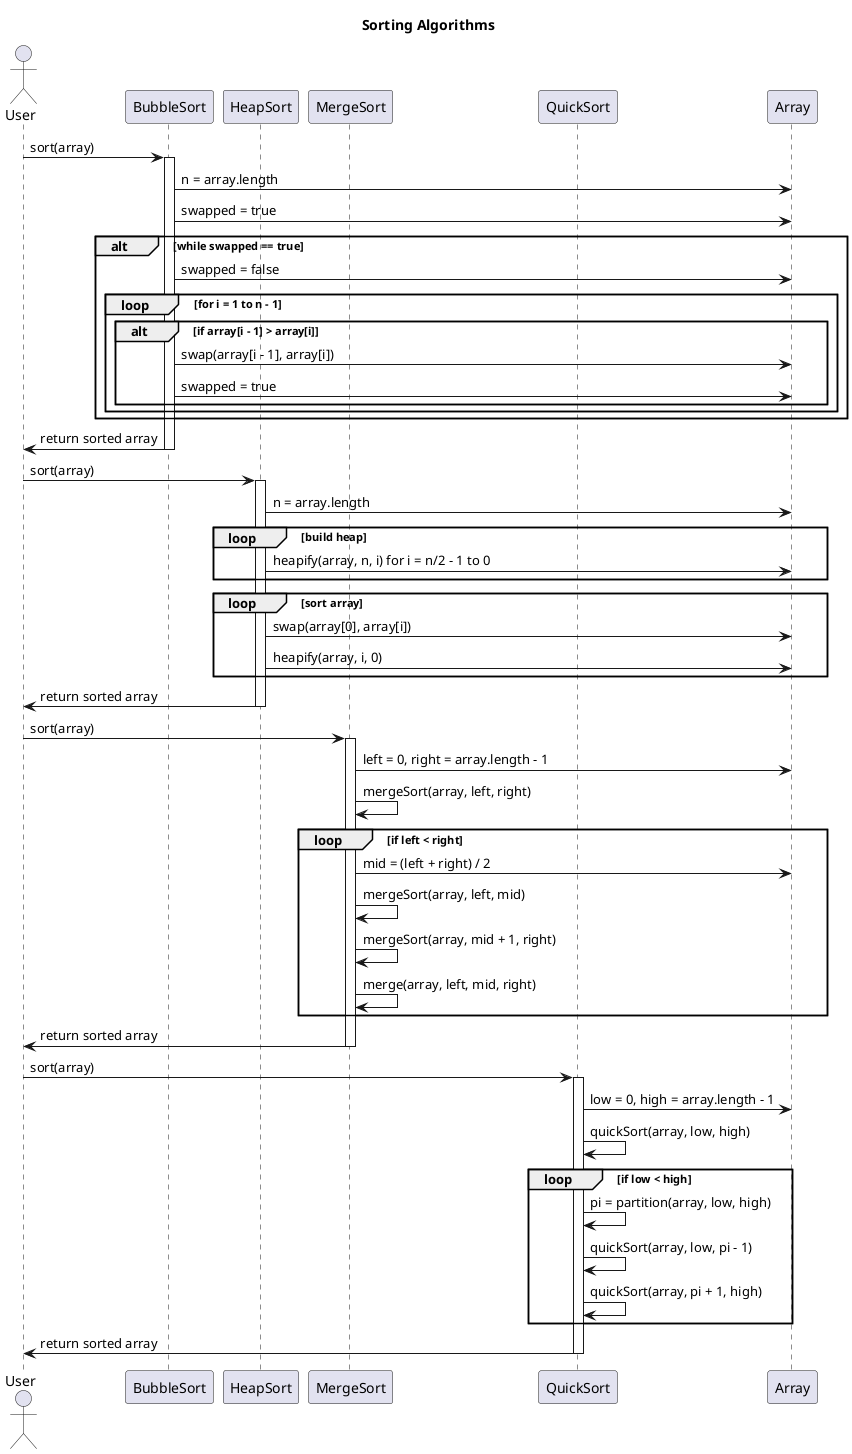 @startuml MergedSorts

title Sorting Algorithms

actor User
participant "BubbleSort" as BubbleSort
participant "HeapSort" as HeapSort
participant "MergeSort" as MergeSort
participant "QuickSort" as QuickSort
participant "Array" as Array

User -> BubbleSort: sort(array)
activate BubbleSort
BubbleSort -> Array: n = array.length
BubbleSort -> Array: swapped = true
alt while swapped == true
    BubbleSort -> Array: swapped = false
    loop for i = 1 to n - 1
        alt if array[i - 1] > array[i]
            BubbleSort -> Array: swap(array[i - 1], array[i])
            BubbleSort -> Array: swapped = true
        end
    end
end
BubbleSort -> User: return sorted array
deactivate BubbleSort

User -> HeapSort: sort(array)
activate HeapSort
HeapSort -> Array: n = array.length
loop build heap
    HeapSort -> Array: heapify(array, n, i) for i = n/2 - 1 to 0
end
loop sort array
    HeapSort -> Array: swap(array[0], array[i])
    HeapSort -> Array: heapify(array, i, 0)
end
HeapSort -> User: return sorted array
deactivate HeapSort

User -> MergeSort: sort(array)
activate MergeSort
MergeSort -> Array: left = 0, right = array.length - 1
MergeSort -> MergeSort: mergeSort(array, left, right)
loop if left < right
    MergeSort -> Array: mid = (left + right) / 2
    MergeSort -> MergeSort: mergeSort(array, left, mid)
    MergeSort -> MergeSort: mergeSort(array, mid + 1, right)
    MergeSort -> MergeSort: merge(array, left, mid, right)
end
MergeSort -> User: return sorted array
deactivate MergeSort

User -> QuickSort: sort(array)
activate QuickSort
QuickSort -> Array: low = 0, high = array.length - 1
QuickSort -> QuickSort: quickSort(array, low, high)
loop if low < high
    QuickSort -> QuickSort: pi = partition(array, low, high)
    QuickSort -> QuickSort: quickSort(array, low, pi - 1)
    QuickSort -> QuickSort: quickSort(array, pi + 1, high)
end
QuickSort -> User: return sorted array
deactivate QuickSort

@enduml